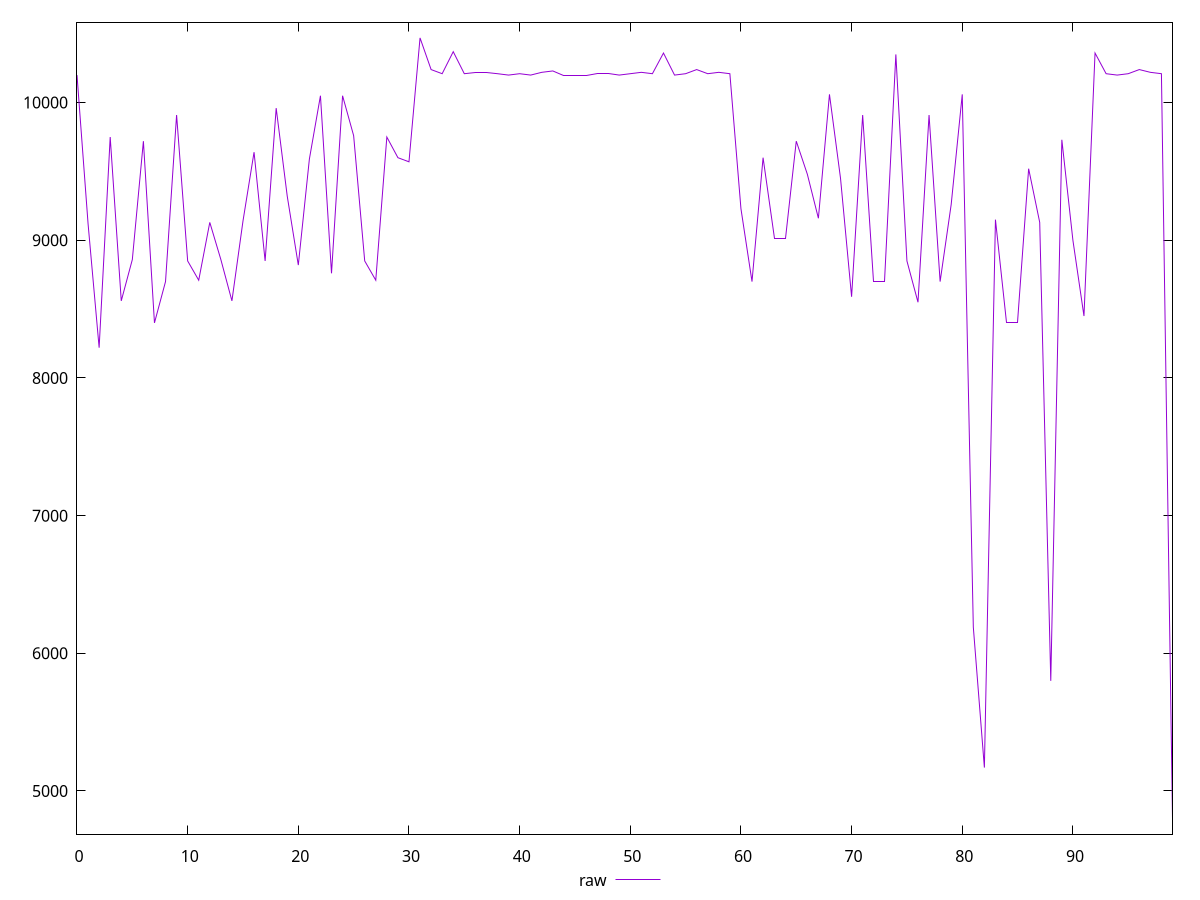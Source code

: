 reset

$raw <<EOF
0 10200
1 9120
2 8220
3 9750
4 8560
5 8860
6 9720
7 8400
8 8700
9 9910
10 8850
11 8710
12 9130
13 8860
14 8560
15 9140
16 9640
17 8850
18 9960
19 9320
20 8820
21 9590
22 10050
23 8760
24 10050
25 9760
26 8850
27 8710
28 9750
29 9600
30 9570
31 10470
32 10240
33 10210
34 10370
35 10210
36 10220
37 10220
38 10210
39 10200
40 10210
41 10200
42 10220
43 10230
44 10200
45 10200
46 10200
47 10210
48 10210
49 10200
50 10210
51 10220
52 10210
53 10360
54 10200
55 10210
56 10240
57 10210
58 10220
59 10210
60 9230
61 8700
62 9600
63 9010
64 9010
65 9720
66 9480
67 9160
68 10060
69 9450
70 8590
71 9910
72 8700
73 8700
74 10350
75 8850
76 8550
77 9910
78 8700
79 9260
80 10060
81 6190
82 5170
83 9150
84 8400
85 8400
86 9520
87 9130
88 5800
89 9730
90 9000
91 8450
92 10360
93 10210
94 10200
95 10210
96 10240
97 10220
98 10210
99 4800
EOF

set key outside below
set xrange [0:99]
set yrange [4686.6:10583.4]
set trange [4686.6:10583.4]
set terminal svg size 640, 500 enhanced background rgb 'white'
set output "reprap/uses-text-compression/samples/pages+cached+noexternal/raw/values.svg"

plot $raw title "raw" with line

reset
